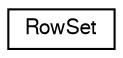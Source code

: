 digraph "Graphical Class Hierarchy"
{
  edge [fontname="FreeSans",fontsize="10",labelfontname="FreeSans",labelfontsize="10"];
  node [fontname="FreeSans",fontsize="10",shape=record];
  rankdir="LR";
  Node0 [label="RowSet",height=0.2,width=0.4,color="black", fillcolor="white", style="filled",URL="$structRowSet.html"];
}
